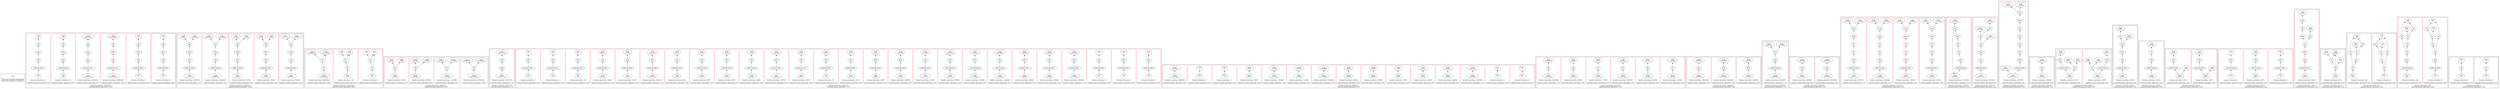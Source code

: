 strict digraph {
rankdir=BT
subgraph {
Stats [shape=plaintext]
cluster=true
label="Total loads executed: 4386562829\nTotal stores executed: 1644358279"
}
subgraph {
subgraph {
"0_0_87" [label="SExt"]
"0_0_86" [label="SRem"]
"0_0_87" -> "0_0_86"
"0_0_88" [label="GetElementPtr"]
"0_0_88" -> "0_0_87"
{
rank=min
"0_0_89" [label="Load\n0"]
}
"0_0_89" -> "0_0_88"
"0_0_85" [label="Add"]
"0_0_86" -> "0_0_85"
"0_0_84" [label="Load\n0"]
"0_0_85" -> "0_0_84"
cluster=true
label="Dynamic executions: 0\n\nCaptured memory operations: 0.0%"
}
subgraph {
"0_1_104" [label="GetElementPtr"]
"0_1_103" [label="SExt"]
"0_1_104" -> "0_1_103"
"0_1_101" [label="Add"]
"0_1_99" [label="Load\n0"]
"0_1_101" -> "0_1_99"
{
rank=min
"0_1_105" [label="Load\n0"]
}
"0_1_105" -> "0_1_104"
"0_1_102" [label="SRem"]
"0_1_102" -> "0_1_101"
"0_1_103" -> "0_1_102"
cluster=true
label="Dynamic executions: 0\n\nCaptured memory operations: 0.0%"
color=red
}
subgraph {
"0_2_180" [label="SExt"]
"0_2_179" [label="SRem"]
"0_2_180" -> "0_2_179"
"0_2_181" [label="GetElementPtr"]
"0_2_181" -> "0_2_180"
"0_2_178" [label="Add"]
"0_2_179" -> "0_2_178"
{
rank=min
"0_2_182" [label="Load\n487681600"]
}
"0_2_182" -> "0_2_181"
"0_2_173" [label="Load\n612000000"]
"0_2_178" -> "0_2_173"
cluster=true
label="Dynamic executions: 487681600\n\nCaptured memory operations: 18.2%"
color=red
}
subgraph {
"0_3_447" [label="Add"]
"0_3_443" [label="Load\n294035145"]
"0_3_447" -> "0_3_443"
"0_3_448" [label="SRem"]
"0_3_448" -> "0_3_447"
"0_3_450" [label="SExt"]
"0_3_450" -> "0_3_448"
"0_3_451" [label="GetElementPtr"]
"0_3_451" -> "0_3_450"
{
rank=min
"0_3_452" [label="Load\n292878720"]
}
"0_3_452" -> "0_3_451"
cluster=true
label="Dynamic executions: 292878720\n\nCaptured memory operations: 9.7%"
color=red
}
subgraph {
"0_4_773" [label="Add"]
"0_4_772" [label="Load\n120"]
"0_4_773" -> "0_4_772"
"0_4_775" [label="SExt"]
"0_4_774" [label="SRem"]
"0_4_775" -> "0_4_774"
"0_4_774" -> "0_4_773"
{
rank=min
"0_4_777" [label="Load\n120"]
}
"0_4_776" [label="GetElementPtr"]
"0_4_777" -> "0_4_776"
"0_4_776" -> "0_4_775"
cluster=true
label="Dynamic executions: 120\n\nCaptured memory operations: 0.0%"
color=red
}
subgraph {
"0_5_792" [label="GetElementPtr"]
"0_5_791" [label="SExt"]
"0_5_792" -> "0_5_791"
{
rank=min
"0_5_793" [label="Load\n15"]
}
"0_5_793" -> "0_5_792"
"0_5_790" [label="SRem"]
"0_5_791" -> "0_5_790"
"0_5_789" [label="Add"]
"0_5_787" [label="Load\n15"]
"0_5_789" -> "0_5_787"
"0_5_790" -> "0_5_789"
cluster=true
label="Dynamic executions: 15\n\nCaptured memory operations: 0.0%"
color=red
}
cluster=true
label="Dynamic executions: 780560455\nCaptured memory operations: 27.9%"
}
subgraph {
subgraph {
"1_0_387" [label="SRem"]
"1_0_386" [label="Add"]
"1_0_387" -> "1_0_386"
"1_0_388" [label="SExt"]
"1_0_388" -> "1_0_387"
{
rank=min
"1_0_390" [label="Load\n9287687"]
}
"1_0_389" [label="GetElementPtr"]
"1_0_390" -> "1_0_389"
"1_0_376" [label="Load\n9355727"]
"1_0_386" -> "1_0_376"
"1_0_385" [label="Load\n9287687"]
"1_0_386" -> "1_0_385"
"1_0_389" -> "1_0_388"
cluster=true
label="Dynamic executions: 9287687\n\nCaptured memory operations: 0.4%"
}
subgraph {
"1_1_521" [label="SRem"]
"1_1_520" [label="Add"]
"1_1_521" -> "1_1_520"
"1_1_517" [label="Load\n100566"]
"1_1_520" -> "1_1_517"
"1_1_523" [label="GetElementPtr"]
"1_1_522" [label="SExt"]
"1_1_523" -> "1_1_522"
"1_1_522" -> "1_1_521"
{
rank=min
"1_1_524" [label="Load\n100185"]
}
"1_1_524" -> "1_1_523"
"1_1_512" [label="Load\n100972"]
"1_1_520" -> "1_1_512"
cluster=true
label="Dynamic executions: 100185\n\nCaptured memory operations: 0.0%"
color=red
}
subgraph {
"1_2_604" [label="SRem"]
"1_2_603" [label="Add"]
"1_2_604" -> "1_2_603"
"1_2_601" [label="Load\n201944"]
"1_2_603" -> "1_2_601"
"1_2_605" [label="SExt"]
"1_2_605" -> "1_2_604"
{
rank=min
"1_2_607" [label="Load\n201944"]
}
"1_2_606" [label="GetElementPtr"]
"1_2_607" -> "1_2_606"
"1_2_606" -> "1_2_605"
"1_2_602" [label="Load\n201944"]
"1_2_603" -> "1_2_602"
cluster=true
label="Dynamic executions: 201944\n\nCaptured memory operations: 0.0%"
color=red
}
subgraph {
"1_3_847" [label="SExt"]
"1_3_846" [label="SRem"]
"1_3_847" -> "1_3_846"
"1_3_848" [label="GetElementPtr"]
"1_3_848" -> "1_3_847"
"1_3_845" [label="Add"]
"1_3_832" [label="Load\n35850000"]
"1_3_845" -> "1_3_832"
"1_3_839" [label="Load\n535646340"]
"1_3_845" -> "1_3_839"
"1_3_846" -> "1_3_845"
{
rank=min
"1_3_849" [label="Load\n535646340"]
}
"1_3_849" -> "1_3_848"
cluster=true
label="Dynamic executions: 535646340\n\nCaptured memory operations: 18.3%"
color=red
}
subgraph {
"1_4_858" [label="Add"]
"1_4_823" [label="Load\n150000"]
"1_4_858" -> "1_4_823"
{
rank=min
"1_4_862" [label="Load\n35709756"]
}
"1_4_861" [label="GetElementPtr"]
"1_4_862" -> "1_4_861"
"1_4_859" [label="SRem"]
"1_4_859" -> "1_4_858"
"1_4_860" [label="SExt"]
"1_4_861" -> "1_4_860"
"1_4_832" [label="Load\n35850000"]
"1_4_858" -> "1_4_832"
"1_4_860" -> "1_4_859"
cluster=true
label="Dynamic executions: 35709756\n\nCaptured memory operations: 1.1%"
color=red
}
cluster=true
label="Dynamic executions: 580945912\nCaptured memory operations: 20.0%"
}
subgraph {
subgraph {
{
rank=min
"2_0_93" [label="Store\n0"]
}
"2_0_92" [label="Phi"]
"2_0_93" -> "2_0_92"
"2_0_90" [label="Xor"]
"2_0_80" [label="Load\n0"]
"2_0_90" -> "2_0_80"
"2_0_89" [label="Load\n0"]
"2_0_90" -> "2_0_89"
"2_0_92" -> "2_0_90"
"2_0_92" -> "2_0_80"
cluster=true
label="Dynamic executions: 0\n\nCaptured memory operations: 0.0%"
color=red
}
subgraph {
"2_1_780" [label="Phi"]
"2_1_778" [label="Xor"]
"2_1_780" -> "2_1_778"
{
rank=min
"2_1_781" [label="Store\n120"]
}
"2_1_781" -> "2_1_780"
"2_1_768" [label="Load\n120"]
"2_1_778" -> "2_1_768"
"2_1_780" -> "2_1_768"
"2_1_777" [label="Load\n120"]
"2_1_778" -> "2_1_777"
cluster=true
label="Dynamic executions: 120\n\nCaptured memory operations: 0.0%"
color=red
}
subgraph {
"2_2_850" [label="Xor"]
"2_2_849" [label="Load\n535646340"]
"2_2_850" -> "2_2_849"
{
rank=min
"2_2_854" [label="Store\n535646340"]
}
"2_2_852" [label="Phi"]
"2_2_854" -> "2_2_852"
"2_2_852" -> "2_2_850"
"2_2_843" [label="Load\n535646340"]
"2_2_852" -> "2_2_843"
"2_2_850" -> "2_2_843"
cluster=true
label="Dynamic executions: 535646340\n\nCaptured memory operations: 26.6%"
color=red
}
cluster=true
label="Dynamic executions: 535646460\nCaptured memory operations: 26.6%"
}
subgraph {
subgraph {
{
rank=min
"3_0_185" [label="Store\n487681600"]
}
"3_0_184" [label="Xor"]
"3_0_185" -> "3_0_184"
"3_0_183" [label="Load\n487681600"]
"3_0_184" -> "3_0_183"
"3_0_182" [label="Load\n487681600"]
"3_0_184" -> "3_0_182"
cluster=true
label="Dynamic executions: 487681600\n\nCaptured memory operations: 24.2%"
color=red
}
subgraph {
{
rank=min
"3_1_339" [label="Store\n11426899"]
}
"3_1_338" [label="Xor"]
"3_1_339" -> "3_1_338"
"3_1_335" [label="Load\n11426899"]
"3_1_338" -> "3_1_335"
"3_1_337" [label="Load\n11426899"]
"3_1_338" -> "3_1_337"
cluster=true
label="Dynamic executions: 11426899\n\nCaptured memory operations: 0.5%"
color=red
}
subgraph {
"3_2_392" [label="Xor"]
"3_2_391" [label="Load\n9287687"]
"3_2_392" -> "3_2_391"
"3_2_390" [label="Load\n9287687"]
"3_2_392" -> "3_2_390"
{
rank=min
"3_2_393" [label="Store\n9287687"]
}
"3_2_393" -> "3_2_392"
cluster=true
label="Dynamic executions: 9287687\n\nCaptured memory operations: 0.4%"
color=red
}
subgraph {
{
rank=min
"3_3_527" [label="Store\n100185"]
}
"3_3_526" [label="Xor"]
"3_3_527" -> "3_3_526"
"3_3_524" [label="Load\n100185"]
"3_3_526" -> "3_3_524"
"3_3_525" [label="Load\n100185"]
"3_3_526" -> "3_3_525"
cluster=true
label="Dynamic executions: 100185\n\nCaptured memory operations: 0.0%"
color=red
}
cluster=true
label="Dynamic executions: 508496371\nCaptured memory operations: 25.2%"
}
subgraph {
subgraph {
"4_0_447" [label="Add"]
"4_0_443" [label="Load\n294035145"]
"4_0_447" -> "4_0_443"
"4_0_448" [label="SRem"]
"4_0_448" -> "4_0_447"
{
rank=min
"4_0_449" [label="Store\n292878720"]
}
"4_0_449" -> "4_0_448"
cluster=true
label="Dynamic executions: 292878720\n\nCaptured memory operations: 9.7%"
color=red
}
cluster=true
label="Dynamic executions: 292878720\nCaptured memory operations: 9.7%"
}
subgraph {
subgraph {
{
rank=min
"5_0_84" [label="Load\n0"]
}
"5_0_83" [label="GetElementPtr"]
"5_0_84" -> "5_0_83"
"5_0_82" [label="SExt"]
"5_0_75" [label="Load\n0"]
"5_0_82" -> "5_0_75"
"5_0_83" -> "5_0_82"
cluster=true
label="Dynamic executions: 0\n\nCaptured memory operations: 0.0%"
color=red
}
subgraph {
{
rank=min
"5_1_99" [label="Load\n0"]
}
"5_1_98" [label="GetElementPtr"]
"5_1_99" -> "5_1_98"
"5_1_97" [label="SExt"]
"5_1_98" -> "5_1_97"
"5_1_96" [label="Load\n0"]
"5_1_97" -> "5_1_96"
cluster=true
label="Dynamic executions: 0\n\nCaptured memory operations: 0.0%"
color=red
}
subgraph {
"5_2_113" [label="SExt"]
"5_2_112" [label="Load\n0"]
"5_2_113" -> "5_2_112"
"5_2_114" [label="GetElementPtr"]
"5_2_114" -> "5_2_113"
{
rank=min
"5_2_115" [label="Load\n0"]
}
"5_2_115" -> "5_2_114"
cluster=true
label="Dynamic executions: 0\n\nCaptured memory operations: 0.0%"
color=red
}
subgraph {
"5_3_148" [label="SExt"]
"5_3_147" [label="Load\n38250000"]
"5_3_148" -> "5_3_147"
{
rank=min
"5_3_150" [label="Load\n38250000"]
}
"5_3_149" [label="GetElementPtr"]
"5_3_150" -> "5_3_149"
"5_3_149" -> "5_3_148"
cluster=true
label="Dynamic executions: 38250000\n\nCaptured memory operations: 1.2%"
color=red
}
subgraph {
"5_4_193" [label="SExt"]
"5_4_190" [label="Load\n2400000"]
"5_4_193" -> "5_4_190"
"5_4_194" [label="GetElementPtr"]
"5_4_194" -> "5_4_193"
{
rank=min
"5_4_195" [label="Load\n2400000"]
}
"5_4_195" -> "5_4_194"
cluster=true
label="Dynamic executions: 2400000\n\nCaptured memory operations: 0.0%"
color=red
}
subgraph {
{
rank=min
"5_5_247" [label="Load\n309400"]
}
"5_5_246" [label="GetElementPtr"]
"5_5_247" -> "5_5_246"
"5_5_245" [label="SExt"]
"5_5_246" -> "5_5_245"
"5_5_242" [label="Load\n309400"]
"5_5_245" -> "5_5_242"
cluster=true
label="Dynamic executions: 309400\n\nCaptured memory operations: 0.0%"
color=red
}
subgraph {
{
rank=min
"5_6_342" [label="Load\n11426899"]
}
"5_6_341" [label="GetElementPtr"]
"5_6_342" -> "5_6_341"
"5_6_340" [label="SExt"]
"5_6_341" -> "5_6_340"
"5_6_335" [label="Load\n11426899"]
"5_6_340" -> "5_6_335"
cluster=true
label="Dynamic executions: 11426899\n\nCaptured memory operations: 0.3%"
color=red
}
subgraph {
"5_7_360" [label="SExt"]
"5_7_357" [label="Load\n2231805"]
"5_7_360" -> "5_7_357"
"5_7_361" [label="GetElementPtr"]
"5_7_361" -> "5_7_360"
{
rank=min
"5_7_362" [label="Load\n2223064"]
}
"5_7_362" -> "5_7_361"
cluster=true
label="Dynamic executions: 2223064\n\nCaptured memory operations: 0.0%"
color=red
}
subgraph {
{
rank=min
"5_8_385" [label="Load\n9287687"]
}
"5_8_384" [label="GetElementPtr"]
"5_8_385" -> "5_8_384"
"5_8_383" [label="SExt"]
"5_8_384" -> "5_8_383"
"5_8_380" [label="Load\n9319129"]
"5_8_383" -> "5_8_380"
cluster=true
label="Dynamic executions: 9287687\n\nCaptured memory operations: 0.3%"
color=red
}
subgraph {
"5_9_400" [label="SExt"]
"5_9_399" [label="Load\n2231805"]
"5_9_400" -> "5_9_399"
"5_9_401" [label="GetElementPtr"]
"5_9_401" -> "5_9_400"
{
rank=min
"5_9_402" [label="Load\n2231805"]
}
"5_9_402" -> "5_9_401"
cluster=true
label="Dynamic executions: 2231805\n\nCaptured memory operations: 0.0%"
color=red
}
subgraph {
"5_10_427" [label="SExt"]
"5_10_426" [label="Load\n1301366"]
"5_10_427" -> "5_10_426"
{
rank=min
"5_10_429" [label="Load\n1301366"]
}
"5_10_428" [label="GetElementPtr"]
"5_10_429" -> "5_10_428"
"5_10_428" -> "5_10_427"
cluster=true
label="Dynamic executions: 1301366\n\nCaptured memory operations: 0.0%"
color=red
}
subgraph {
"5_11_489" [label="SExt"]
"5_11_483" [label="Load\n43074"]
"5_11_489" -> "5_11_483"
{
rank=min
"5_11_491" [label="Load\n42899"]
}
"5_11_490" [label="GetElementPtr"]
"5_11_491" -> "5_11_490"
"5_11_490" -> "5_11_489"
cluster=true
label="Dynamic executions: 42899\n\nCaptured memory operations: 0.0%"
color=red
}
subgraph {
"5_12_493" [label="SExt"]
"5_12_486" [label="Load\n43074"]
"5_12_493" -> "5_12_486"
"5_12_494" [label="GetElementPtr"]
"5_12_494" -> "5_12_493"
{
rank=min
"5_12_495" [label="Load\n42779"]
}
"5_12_495" -> "5_12_494"
cluster=true
label="Dynamic executions: 42779\n\nCaptured memory operations: 0.0%"
color=red
}
subgraph {
"5_13_500" [label="GetElementPtr"]
"5_13_499" [label="SExt"]
"5_13_500" -> "5_13_499"
"5_13_486" [label="Load\n43074"]
"5_13_499" -> "5_13_486"
{
rank=min
"5_13_501" [label="Load\n175"]
}
"5_13_501" -> "5_13_500"
cluster=true
label="Dynamic executions: 175\n\nCaptured memory operations: 0.0%"
color=red
}
subgraph {
"5_14_534" [label="SExt"]
"5_14_533" [label="Load\n43074"]
"5_14_534" -> "5_14_533"
{
rank=min
"5_14_536" [label="Load\n43074"]
}
"5_14_535" [label="GetElementPtr"]
"5_14_536" -> "5_14_535"
"5_14_535" -> "5_14_534"
cluster=true
label="Dynamic executions: 43074\n\nCaptured memory operations: 0.0%"
color=red
}
subgraph {
"5_15_552" [label="GetElementPtr"]
"5_15_551" [label="SExt"]
"5_15_552" -> "5_15_551"
{
rank=min
"5_15_553" [label="Load\n1937815"]
}
"5_15_553" -> "5_15_552"
"5_15_548" [label="Load\n2431680"]
"5_15_551" -> "5_15_548"
cluster=true
label="Dynamic executions: 1937815\n\nCaptured memory operations: 0.0%"
color=red
}
subgraph {
"5_16_564" [label="GetElementPtr"]
"5_16_563" [label="SExt"]
"5_16_564" -> "5_16_563"
"5_16_562" [label="Load\n43074"]
"5_16_563" -> "5_16_562"
{
rank=min
"5_16_581" [label="Load\n243901"]
}
"5_16_581" -> "5_16_564"
cluster=true
label="Dynamic executions: 243901\n\nCaptured memory operations: 0.0%"
color=red
}
subgraph {
"5_17_564" [label="GetElementPtr"]
"5_17_563" [label="SExt"]
"5_17_564" -> "5_17_563"
"5_17_562" [label="Load\n43074"]
"5_17_563" -> "5_17_562"
{
rank=min
"5_17_588" [label="Load\n43074"]
}
"5_17_588" -> "5_17_564"
cluster=true
label="Dynamic executions: 43074\n\nCaptured memory operations: 0.0%"
color=red
}
subgraph {
"5_18_591" [label="SExt"]
"5_18_588" [label="Load\n43074"]
"5_18_591" -> "5_18_588"
{
rank=min
"5_18_593" [label="Load\n43074"]
}
"5_18_592" [label="GetElementPtr"]
"5_18_593" -> "5_18_592"
"5_18_592" -> "5_18_591"
cluster=true
label="Dynamic executions: 43074\n\nCaptured memory operations: 0.0%"
color=red
}
subgraph {
{
rank=min
"5_19_627" [label="Load\n43074"]
}
"5_19_626" [label="GetElementPtr"]
"5_19_627" -> "5_19_626"
"5_19_563" [label="SExt"]
"5_19_562" [label="Load\n43074"]
"5_19_563" -> "5_19_562"
"5_19_626" -> "5_19_563"
cluster=true
label="Dynamic executions: 43074\n\nCaptured memory operations: 0.0%"
color=red
}
subgraph {
"5_20_639" [label="SExt"]
"5_20_636" [label="Load\n35381505"]
"5_20_639" -> "5_20_636"
{
rank=min
"5_20_641" [label="Load\n28194213"]
}
"5_20_640" [label="GetElementPtr"]
"5_20_641" -> "5_20_640"
"5_20_640" -> "5_20_639"
cluster=true
label="Dynamic executions: 28194213\n\nCaptured memory operations: 1.0%"
color=red
}
subgraph {
"5_21_654" [label="GetElementPtr"]
"5_21_653" [label="SExt"]
"5_21_654" -> "5_21_653"
"5_21_650" [label="Load\n127500"]
"5_21_653" -> "5_21_650"
{
rank=min
"5_21_655" [label="Load\n101610"]
}
"5_21_655" -> "5_21_654"
cluster=true
label="Dynamic executions: 101610\n\nCaptured memory operations: 0.0%"
color=red
}
subgraph {
"5_22_667" [label="SExt"]
"5_22_664" [label="Load\n309315"]
"5_22_667" -> "5_22_664"
{
rank=min
"5_22_669" [label="Load\n246462"]
}
"5_22_668" [label="GetElementPtr"]
"5_22_669" -> "5_22_668"
"5_22_668" -> "5_22_667"
cluster=true
label="Dynamic executions: 246462\n\nCaptured memory operations: 0.0%"
color=red
}
subgraph {
{
rank=min
"5_23_772" [label="Load\n120"]
}
"5_23_771" [label="GetElementPtr"]
"5_23_772" -> "5_23_771"
"5_23_770" [label="SExt"]
"5_23_771" -> "5_23_770"
"5_23_763" [label="Load\n120"]
"5_23_770" -> "5_23_763"
cluster=true
label="Dynamic executions: 120\n\nCaptured memory operations: 0.0%"
color=red
}
subgraph {
"5_24_786" [label="GetElementPtr"]
"5_24_785" [label="SExt"]
"5_24_786" -> "5_24_785"
"5_24_784" [label="Load\n15"]
"5_24_785" -> "5_24_784"
{
rank=min
"5_24_787" [label="Load\n15"]
}
"5_24_787" -> "5_24_786"
cluster=true
label="Dynamic executions: 15\n\nCaptured memory operations: 0.0%"
color=red
}
subgraph {
"5_25_801" [label="SExt"]
"5_25_800" [label="Load\n17"]
"5_25_801" -> "5_25_800"
{
rank=min
"5_25_803" [label="Load\n17"]
}
"5_25_802" [label="GetElementPtr"]
"5_25_803" -> "5_25_802"
"5_25_802" -> "5_25_801"
cluster=true
label="Dynamic executions: 17\n\nCaptured memory operations: 0.0%"
color=red
}
cluster=true
label="Dynamic executions: 98412523\nCaptured memory operations: 3.3%"
}
subgraph {
subgraph {
{
rank=min
"6_0_106" [label="Store\n0"]
}
"6_0_105" [label="Load\n0"]
"6_0_106" -> "6_0_105"
cluster=true
label="Dynamic executions: 0\n\nCaptured memory operations: 0.0%"
color=red
}
subgraph {
{
rank=min
"6_1_116" [label="Store\n0"]
}
"6_1_115" [label="Load\n0"]
"6_1_116" -> "6_1_115"
cluster=true
label="Dynamic executions: 0\n\nCaptured memory operations: 0.0%"
color=red
}
subgraph {
{
rank=min
"6_2_151" [label="Store\n38250000"]
}
"6_2_150" [label="Load\n38250000"]
"6_2_151" -> "6_2_150"
cluster=true
label="Dynamic executions: 38250000\n\nCaptured memory operations: 1.2%"
color=red
}
subgraph {
{
rank=min
"6_3_196" [label="Store\n2400000"]
}
"6_3_195" [label="Load\n2400000"]
"6_3_196" -> "6_3_195"
cluster=true
label="Dynamic executions: 2400000\n\nCaptured memory operations: 0.0%"
color=red
}
subgraph {
{
rank=min
"6_4_206" [label="Store\n148787"]
}
"6_4_204" [label="Load\n148787"]
"6_4_206" -> "6_4_204"
cluster=true
label="Dynamic executions: 148787\n\nCaptured memory operations: 0.0%"
color=red
}
subgraph {
{
rank=min
"6_5_234" [label="Store\n75338"]
}
"6_5_231" [label="Load\n75338"]
"6_5_234" -> "6_5_231"
cluster=true
label="Dynamic executions: 75338\n\nCaptured memory operations: 0.0%"
color=red
}
subgraph {
{
rank=min
"6_6_244" [label="Store\n309400"]
}
"6_6_242" [label="Load\n309400"]
"6_6_244" -> "6_6_242"
cluster=true
label="Dynamic executions: 309400\n\nCaptured memory operations: 0.0%"
color=red
}
subgraph {
{
rank=min
"6_7_248" [label="Store\n309400"]
}
"6_7_247" [label="Load\n309400"]
"6_7_248" -> "6_7_247"
cluster=true
label="Dynamic executions: 309400\n\nCaptured memory operations: 0.0%"
color=red
}
subgraph {
{
rank=min
"6_8_343" [label="Store\n11426899"]
}
"6_8_342" [label="Load\n11426899"]
"6_8_343" -> "6_8_342"
cluster=true
label="Dynamic executions: 11426899\n\nCaptured memory operations: 0.3%"
color=red
}
subgraph {
{
rank=min
"6_9_403" [label="Store\n2231805"]
}
"6_9_402" [label="Load\n2231805"]
"6_9_403" -> "6_9_402"
cluster=true
label="Dynamic executions: 2231805\n\nCaptured memory operations: 0.0%"
color=red
}
subgraph {
{
rank=min
"6_10_430" [label="Store\n1301366"]
}
"6_10_429" [label="Load\n1301366"]
"6_10_430" -> "6_10_429"
cluster=true
label="Dynamic executions: 1301366\n\nCaptured memory operations: 0.0%"
color=red
}
subgraph {
{
rank=min
"6_11_537" [label="Store\n43074"]
}
"6_11_536" [label="Load\n43074"]
"6_11_537" -> "6_11_536"
cluster=true
label="Dynamic executions: 43074\n\nCaptured memory operations: 0.0%"
color=red
}
subgraph {
{
rank=min
"6_12_794" [label="Store\n15"]
}
"6_12_793" [label="Load\n15"]
"6_12_794" -> "6_12_793"
cluster=true
label="Dynamic executions: 15\n\nCaptured memory operations: 0.0%"
color=red
}
subgraph {
{
rank=min
"6_13_804" [label="Store\n17"]
}
"6_13_803" [label="Load\n17"]
"6_13_804" -> "6_13_803"
cluster=true
label="Dynamic executions: 17\n\nCaptured memory operations: 0.0%"
color=red
}
subgraph {
{
rank=min
"6_14_873" [label="Store\n28200000"]
}
"6_14_871" [label="Load\n28200000"]
"6_14_873" -> "6_14_871"
cluster=true
label="Dynamic executions: 28200000\n\nCaptured memory operations: 0.9%"
color=red
}
cluster=true
label="Dynamic executions: 84696101\nCaptured memory operations: 2.8%"
}
subgraph {
subgraph {
"7_0_364" [label="Phi"]
"7_0_362" [label="Load\n2223064"]
"7_0_364" -> "7_0_362"
{
rank=min
"7_0_366" [label="Store\n2231805"]
}
"7_0_366" -> "7_0_364"
cluster=true
label="Dynamic executions: 2231805\n\nCaptured memory operations: 0.0%"
color=red
}
subgraph {
{
rank=min
"7_1_556" [label="Store\n2431680"]
}
"7_1_555" [label="Phi"]
"7_1_556" -> "7_1_555"
"7_1_553" [label="Load\n1937815"]
"7_1_555" -> "7_1_553"
cluster=true
label="Dynamic executions: 2431680\n\nCaptured memory operations: 0.0%"
color=red
}
subgraph {
"7_2_643" [label="Phi"]
"7_2_641" [label="Load\n28194213"]
"7_2_643" -> "7_2_641"
{
rank=min
"7_2_644" [label="Store\n35381505"]
}
"7_2_644" -> "7_2_643"
cluster=true
label="Dynamic executions: 35381505\n\nCaptured memory operations: 1.0%"
color=red
}
subgraph {
{
rank=min
"7_3_658" [label="Store\n127500"]
}
"7_3_657" [label="Phi"]
"7_3_658" -> "7_3_657"
"7_3_655" [label="Load\n101610"]
"7_3_657" -> "7_3_655"
cluster=true
label="Dynamic executions: 127500\n\nCaptured memory operations: 0.0%"
color=red
}
subgraph {
{
rank=min
"7_4_672" [label="Store\n309315"]
}
"7_4_671" [label="Phi"]
"7_4_672" -> "7_4_671"
"7_4_669" [label="Load\n246462"]
"7_4_671" -> "7_4_669"
cluster=true
label="Dynamic executions: 309315\n\nCaptured memory operations: 0.0%"
color=red
}
subgraph {
{
rank=min
"7_5_865" [label="Store\n35850000"]
}
"7_5_864" [label="Phi"]
"7_5_865" -> "7_5_864"
"7_5_862" [label="Load\n35709756"]
"7_5_864" -> "7_5_862"
cluster=true
label="Dynamic executions: 35850000\n\nCaptured memory operations: 1.1%"
color=red
}
cluster=true
label="Dynamic executions: 76331805\nCaptured memory operations: 2.4%"
}
subgraph {
subgraph {
"8_0_127" [label="ZExt"]
"8_0_126" [label="Load\n2400000"]
"8_0_127" -> "8_0_126"
{
rank=min
"8_0_129" [label="Store\n2400000"]
}
"8_0_129" -> "8_0_127"
cluster=true
label="Dynamic executions: 2400000\n\nCaptured memory operations: 0.0%"
}
subgraph {
"8_1_138" [label="ZExt"]
"8_1_137" [label="Load\n28200000"]
"8_1_138" -> "8_1_137"
{
rank=min
"8_1_141" [label="Store\n28200000"]
}
"8_1_141" -> "8_1_138"
cluster=true
label="Dynamic executions: 28200000\n\nCaptured memory operations: 0.9%"
color=red
}
subgraph {
{
rank=min
"8_2_818" [label="Store\n28200000"]
}
"8_2_815" [label="ZExt"]
"8_2_818" -> "8_2_815"
"8_2_814" [label="Load\n28200000"]
"8_2_815" -> "8_2_814"
cluster=true
label="Dynamic executions: 28200000\n\nCaptured memory operations: 0.9%"
color=red
}
cluster=true
label="Dynamic executions: 58800000\nCaptured memory operations: 1.9%"
}
subgraph {
subgraph {
{
rank=min
"9_0_832" [label="Load\n35850000"]
}
"9_0_831" [label="GetElementPtr"]
"9_0_832" -> "9_0_831"
"9_0_829" [label="Xor"]
"9_0_828" [label="Load\n35850000"]
"9_0_829" -> "9_0_828"
"9_0_830" [label="SExt"]
"9_0_831" -> "9_0_830"
"9_0_830" -> "9_0_829"
"9_0_827" [label="Load\n35850000"]
"9_0_829" -> "9_0_827"
cluster=true
label="Dynamic executions: 35850000\n\nCaptured memory operations: 1.7%"
color=red
}
cluster=true
label="Dynamic executions: 35850000\nCaptured memory operations: 1.7%"
}
subgraph {
subgraph {
"10_0_691" [label="Trunc"]
"10_0_690" [label="Load\n28200000"]
"10_0_691" -> "10_0_690"
{
rank=min
"10_0_693" [label="Store\n28200000"]
}
"10_0_693" -> "10_0_691"
cluster=true
label="Dynamic executions: 28200000\n\nCaptured memory operations: 0.9%"
}
subgraph {
{
rank=min
"10_1_883" [label="Store\n2400000"]
}
"10_1_880" [label="Trunc"]
"10_1_883" -> "10_1_880"
"10_1_879" [label="Load\n2400000"]
"10_1_880" -> "10_1_879"
cluster=true
label="Dynamic executions: 2400000\n\nCaptured memory operations: 0.0%"
color=red
}
cluster=true
label="Dynamic executions: 30600000\nCaptured memory operations: 1.0%"
}
subgraph {
subgraph {
"11_0_285" [label="SExt"]
"11_0_282" [label="Phi"]
"11_0_285" -> "11_0_282"
"11_0_279" [label="Phi"]
"11_0_277" [label="Select"]
"11_0_279" -> "11_0_277"
{
rank=min
"11_0_287" [label="Load\n2305252"]
}
"11_0_286" [label="GetElementPtr"]
"11_0_287" -> "11_0_286"
"11_0_282" -> "11_0_279"
"11_0_286" -> "11_0_285"
"11_0_276" [label="ICmp"]
"11_0_275" [label="Load\n17024934"]
"11_0_276" -> "11_0_275"
"11_0_273" [label="Load\n17024934"]
"11_0_276" -> "11_0_273"
"11_0_277" -> "11_0_276"
cluster=true
label="Dynamic executions: 2305252\n\nCaptured memory operations: 0.6%"
}
subgraph {
"11_1_285" [label="SExt"]
"11_1_282" [label="Phi"]
"11_1_285" -> "11_1_282"
"11_1_279" [label="Phi"]
"11_1_277" [label="Select"]
"11_1_279" -> "11_1_277"
{
rank=min
"11_1_296" [label="Load\n2305252"]
}
"11_1_286" [label="GetElementPtr"]
"11_1_296" -> "11_1_286"
"11_1_282" -> "11_1_279"
"11_1_286" -> "11_1_285"
"11_1_276" [label="ICmp"]
"11_1_275" [label="Load\n17024934"]
"11_1_276" -> "11_1_275"
"11_1_273" [label="Load\n17024934"]
"11_1_276" -> "11_1_273"
"11_1_277" -> "11_1_276"
cluster=true
label="Dynamic executions: 2305252\n\nCaptured memory operations: 0.6%"
color=red
}
subgraph {
"11_2_285" [label="SExt"]
"11_2_282" [label="Phi"]
"11_2_285" -> "11_2_282"
"11_2_279" [label="Phi"]
"11_2_277" [label="Select"]
"11_2_279" -> "11_2_277"
{
rank=min
"11_2_314" [label="Load\n10262864"]
}
"11_2_313" [label="GetElementPtr"]
"11_2_314" -> "11_2_313"
"11_2_282" -> "11_2_279"
"11_2_276" [label="ICmp"]
"11_2_275" [label="Load\n17024934"]
"11_2_276" -> "11_2_275"
"11_2_273" [label="Load\n17024934"]
"11_2_276" -> "11_2_273"
"11_2_277" -> "11_2_276"
"11_2_313" -> "11_2_285"
cluster=true
label="Dynamic executions: 10262864\n\nCaptured memory operations: 0.7%"
color=red
}
subgraph {
"11_3_300" [label="GetElementPtr"]
"11_3_285" [label="SExt"]
"11_3_300" -> "11_3_285"
"11_3_282" [label="Phi"]
"11_3_285" -> "11_3_282"
"11_3_279" [label="Phi"]
"11_3_277" [label="Select"]
"11_3_279" -> "11_3_277"
"11_3_282" -> "11_3_279"
{
rank=min
"11_3_317" [label="Load\n10235747"]
}
"11_3_317" -> "11_3_300"
"11_3_276" [label="ICmp"]
"11_3_275" [label="Load\n17024934"]
"11_3_276" -> "11_3_275"
"11_3_273" [label="Load\n17024934"]
"11_3_276" -> "11_3_273"
"11_3_277" -> "11_3_276"
cluster=true
label="Dynamic executions: 10235747\n\nCaptured memory operations: 0.7%"
color=red
}
cluster=true
label="Dynamic executions: 25109115\nCaptured memory operations: 2.6%"
}
subgraph {
subgraph {
"12_0_276" [label="ICmp"]
"12_0_275" [label="Load\n17024934"]
"12_0_276" -> "12_0_275"
"12_0_279" [label="Phi"]
"12_0_277" [label="Select"]
"12_0_279" -> "12_0_277"
"12_0_271" [label="ZExt"]
"12_0_263" [label="Phi"]
"12_0_271" -> "12_0_263"
"12_0_263" -> "12_0_279"
"12_0_272" [label="GetElementPtr"]
"12_0_272" -> "12_0_271"
{
rank=min
"12_0_273" [label="Load\n17024934"]
}
"12_0_276" -> "12_0_273"
"12_0_277" -> "12_0_276"
"12_0_273" -> "12_0_272"
cluster=true
label="Dynamic executions: 17024934\n\nCaptured memory operations: 0.5%"
color=red
}
cluster=true
label="Dynamic executions: 17024934\nCaptured memory operations: 0.5%"
}
subgraph {
subgraph {
"13_0_321" [label="SExt"]
"13_0_320" [label="SRem"]
"13_0_321" -> "13_0_320"
"13_0_318" [label="Add"]
"13_0_314" [label="Load\n10262864"]
"13_0_318" -> "13_0_314"
{
rank=min
"13_0_323" [label="Load\n10235747"]
}
"13_0_322" [label="GetElementPtr"]
"13_0_323" -> "13_0_322"
"13_0_299" [label="Add"]
"13_0_227" [label="Load\n2380590"]
"13_0_299" -> "13_0_227"
"13_0_318" -> "13_0_299"
"13_0_319" [label="Sub"]
"13_0_320" -> "13_0_319"
"13_0_319" -> "13_0_318"
"13_0_317" [label="Load\n10235747"]
"13_0_319" -> "13_0_317"
"13_0_322" -> "13_0_321"
cluster=true
label="Dynamic executions: 10235747\n\nCaptured memory operations: 0.5%"
color=red
}
cluster=true
label="Dynamic executions: 10235747\nCaptured memory operations: 0.5%"
}
subgraph {
subgraph {
"14_0_279" [label="Phi"]
"14_0_277" [label="Select"]
"14_0_279" -> "14_0_277"
{
rank=min
"14_0_328" [label="Store\n10235747"]
}
"14_0_323" [label="Load\n10235747"]
"14_0_328" -> "14_0_323"
"14_0_289" [label="Sub"]
"14_0_282" [label="Phi"]
"14_0_289" -> "14_0_282"
"14_0_325" [label="Add"]
"14_0_325" -> "14_0_289"
"14_0_282" -> "14_0_279"
"14_0_327" [label="GetElementPtr"]
"14_0_326" [label="SExt"]
"14_0_327" -> "14_0_326"
"14_0_276" [label="ICmp"]
"14_0_275" [label="Load\n17024934"]
"14_0_276" -> "14_0_275"
"14_0_328" -> "14_0_327"
"14_0_273" [label="Load\n17024934"]
"14_0_276" -> "14_0_273"
"14_0_277" -> "14_0_276"
"14_0_326" -> "14_0_325"
cluster=true
label="Dynamic executions: 10235747\n\nCaptured memory operations: 0.9%"
color=red
}
cluster=true
label="Dynamic executions: 10235747\nCaptured memory operations: 0.9%"
}
subgraph {
subgraph {
{
rank=min
"15_0_353" [label="Store\n2380590"]
}
"15_0_351" [label="Sub"]
"15_0_353" -> "15_0_351"
"15_0_349" [label="Load\n2380590"]
"15_0_351" -> "15_0_349"
cluster=true
label="Dynamic executions: 2380590\n\nCaptured memory operations: 0.0%"
}
cluster=true
label="Dynamic executions: 2380590\nCaptured memory operations: 0.0%"
}
subgraph {
subgraph {
{
rank=min
"16_0_583" [label="Store\n243901"]
}
"16_0_582" [label="Xor"]
"16_0_583" -> "16_0_582"
"16_0_564" [label="GetElementPtr"]
"16_0_563" [label="SExt"]
"16_0_564" -> "16_0_563"
"16_0_583" -> "16_0_564"
"16_0_562" [label="Load\n43074"]
"16_0_563" -> "16_0_562"
"16_0_581" [label="Load\n243901"]
"16_0_582" -> "16_0_581"
"16_0_580" [label="Load\n243901"]
"16_0_582" -> "16_0_580"
cluster=true
label="Dynamic executions: 243901\n\nCaptured memory operations: 0.0%"
color=red
}
subgraph {
"16_1_563" [label="SExt"]
"16_1_562" [label="Load\n43074"]
"16_1_563" -> "16_1_562"
"16_1_626" [label="GetElementPtr"]
"16_1_626" -> "16_1_563"
{
rank=min
"16_1_629" [label="Store\n43074"]
}
"16_1_628" [label="Xor"]
"16_1_629" -> "16_1_628"
"16_1_624" [label="Load\n43074"]
"16_1_628" -> "16_1_624"
"16_1_627" [label="Load\n43074"]
"16_1_628" -> "16_1_627"
"16_1_629" -> "16_1_626"
cluster=true
label="Dynamic executions: 43074\n\nCaptured memory operations: 0.0%"
color=red
}
cluster=true
label="Dynamic executions: 286975\nCaptured memory operations: 0.0%"
}
subgraph {
subgraph {
"17_0_575" [label="Mul"]
"17_0_573" [label="Load\n243901"]
"17_0_575" -> "17_0_573"
"17_0_578" [label="SExt"]
"17_0_577" [label="SRem"]
"17_0_578" -> "17_0_577"
"17_0_576" [label="Add"]
"17_0_570" [label="Load\n245018"]
"17_0_576" -> "17_0_570"
"17_0_577" -> "17_0_576"
{
rank=min
"17_0_580" [label="Load\n243901"]
}
"17_0_579" [label="GetElementPtr"]
"17_0_580" -> "17_0_579"
"17_0_579" -> "17_0_578"
"17_0_576" -> "17_0_575"
cluster=true
label="Dynamic executions: 243901\n\nCaptured memory operations: 0.0%"
}
cluster=true
label="Dynamic executions: 243901\nCaptured memory operations: 0.0%"
}
subgraph {
subgraph {
"18_0_608" [label="Xor"]
"18_0_607" [label="Load\n201944"]
"18_0_608" -> "18_0_607"
{
rank=min
"18_0_611" [label="Load\n201944"]
}
"18_0_610" [label="GetElementPtr"]
"18_0_611" -> "18_0_610"
"18_0_609" [label="SExt"]
"18_0_610" -> "18_0_609"
"18_0_609" -> "18_0_608"
cluster=true
label="Dynamic executions: 201944\n\nCaptured memory operations: 0.0%"
color=red
}
cluster=true
label="Dynamic executions: 201944\nCaptured memory operations: 0.0%"
}
subgraph {
subgraph {
"19_0_564" [label="GetElementPtr"]
"19_0_563" [label="SExt"]
"19_0_564" -> "19_0_563"
{
rank=min
"19_0_594" [label="Store\n43074"]
}
"19_0_593" [label="Load\n43074"]
"19_0_594" -> "19_0_593"
"19_0_562" [label="Load\n43074"]
"19_0_563" -> "19_0_562"
"19_0_594" -> "19_0_564"
cluster=true
label="Dynamic executions: 43074\n\nCaptured memory operations: 0.0%"
}
subgraph {
"19_1_564" [label="GetElementPtr"]
"19_1_563" [label="SExt"]
"19_1_564" -> "19_1_563"
"19_1_562" [label="Load\n43074"]
"19_1_563" -> "19_1_562"
{
rank=min
"19_1_625" [label="Store\n43074"]
}
"19_1_624" [label="Load\n43074"]
"19_1_625" -> "19_1_624"
"19_1_625" -> "19_1_564"
cluster=true
label="Dynamic executions: 43074\n\nCaptured memory operations: 0.0%"
color=red
}
cluster=true
label="Dynamic executions: 86148\nCaptured memory operations: 0.0%"
}
subgraph {
subgraph {
"20_0_35" [label="SExt"]
"20_0_34" [label="Load\n0"]
"20_0_35" -> "20_0_34"
"20_0_36" [label="GetElementPtr"]
"20_0_36" -> "20_0_35"
{
rank=min
"20_0_37" [label="Store\n0"]
}
"20_0_37" -> "20_0_36"
cluster=true
label="Dynamic executions: 0\n\nCaptured memory operations: 0.0%"
color=red
}
subgraph {
"20_1_564" [label="GetElementPtr"]
"20_1_563" [label="SExt"]
"20_1_564" -> "20_1_563"
"20_1_562" [label="Load\n43074"]
"20_1_563" -> "20_1_562"
{
rank=min
"20_1_565" [label="Store\n43074"]
}
"20_1_565" -> "20_1_564"
cluster=true
label="Dynamic executions: 43074\n\nCaptured memory operations: 0.0%"
color=red
}
subgraph {
{
rank=min
"20_2_725" [label="Store\n1"]
}
"20_2_724" [label="GetElementPtr"]
"20_2_725" -> "20_2_724"
"20_2_723" [label="SExt"]
"20_2_724" -> "20_2_723"
"20_2_722" [label="Load\n1"]
"20_2_723" -> "20_2_722"
cluster=true
label="Dynamic executions: 1\n\nCaptured memory operations: 0.0%"
color=red
}
cluster=true
label="Dynamic executions: 43075\nCaptured memory operations: 0.0%"
}
subgraph {
subgraph {
"21_0_618" [label="SRem"]
"21_0_614" [label="Phi"]
"21_0_618" -> "21_0_614"
"21_0_621" [label="SRem"]
"21_0_620" [label="Sub"]
"21_0_621" -> "21_0_620"
"21_0_612" [label="Add"]
"21_0_614" -> "21_0_612"
"21_0_619" [label="Add"]
"21_0_620" -> "21_0_619"
"21_0_623" [label="GetElementPtr"]
"21_0_622" [label="SExt"]
"21_0_623" -> "21_0_622"
"21_0_622" -> "21_0_621"
"21_0_611" [label="Load\n201944"]
"21_0_612" -> "21_0_611"
{
rank=min
"21_0_624" [label="Load\n43074"]
}
"21_0_624" -> "21_0_623"
"21_0_593" [label="Load\n43074"]
"21_0_619" -> "21_0_593"
"21_0_620" -> "21_0_618"
cluster=true
label="Dynamic executions: 43074\n\nCaptured memory operations: 0.0%"
color=red
}
cluster=true
label="Dynamic executions: 43074\nCaptured memory operations: 0.0%"
}
subgraph {
subgraph {
{
rank=min
"22_0_505" [label="Store\n43074"]
}
"22_0_503" [label="Phi"]
"22_0_505" -> "22_0_503"
"22_0_496" [label="Xor"]
"22_0_491" [label="Load\n42899"]
"22_0_496" -> "22_0_491"
"22_0_501" [label="Load\n175"]
"22_0_503" -> "22_0_501"
"22_0_503" -> "22_0_496"
"22_0_503" -> "22_0_491"
"22_0_495" [label="Load\n42779"]
"22_0_496" -> "22_0_495"
cluster=true
label="Dynamic executions: 43074\n\nCaptured memory operations: 0.0%"
}
cluster=true
label="Dynamic executions: 43074\nCaptured memory operations: 0.0%"
}
subgraph {
subgraph {
"23_0_47" [label="Xor"]
"23_0_46" [label="Shl"]
"23_0_47" -> "23_0_46"
"23_0_48" [label="Xor"]
"23_0_48" -> "23_0_47"
"23_0_42" [label="Load\n0"]
"23_0_46" -> "23_0_42"
"23_0_50" [label="Shl"]
"23_0_50" -> "23_0_42"
{
rank=min
"23_0_54" [label="Store\n0"]
}
"23_0_52" [label="Phi"]
"23_0_54" -> "23_0_52"
"23_0_52" -> "23_0_50"
"23_0_45" [label="Load\n0"]
"23_0_47" -> "23_0_45"
"23_0_52" -> "23_0_48"
cluster=true
label="Dynamic executions: 0\n\nCaptured memory operations: 0.0%"
}
subgraph {
"23_1_738" [label="Shl"]
"23_1_730" [label="Load\n246"]
"23_1_738" -> "23_1_730"
"23_1_736" [label="Xor"]
"23_1_735" [label="Xor"]
"23_1_736" -> "23_1_735"
"23_1_740" [label="Phi"]
"23_1_740" -> "23_1_738"
"23_1_733" [label="Load\n126"]
"23_1_735" -> "23_1_733"
"23_1_734" [label="Shl"]
"23_1_734" -> "23_1_730"
"23_1_735" -> "23_1_734"
"23_1_740" -> "23_1_736"
{
rank=min
"23_1_742" [label="Store\n246"]
}
"23_1_742" -> "23_1_740"
cluster=true
label="Dynamic executions: 246\n\nCaptured memory operations: 0.0%"
color=red
}
cluster=true
label="Dynamic executions: 246\nCaptured memory operations: 0.0%"
}
subgraph {
subgraph {
"24_0_47" [label="Xor"]
"24_0_46" [label="Shl"]
"24_0_47" -> "24_0_46"
"24_0_48" [label="Xor"]
"24_0_48" -> "24_0_47"
"24_0_42" [label="Load\n0"]
"24_0_46" -> "24_0_42"
"24_0_50" [label="Shl"]
"24_0_50" -> "24_0_42"
"24_0_55" [label="SExt"]
"24_0_52" [label="Phi"]
"24_0_55" -> "24_0_52"
{
rank=min
"24_0_58" [label="Store\n0"]
}
"24_0_56" [label="GetElementPtr"]
"24_0_58" -> "24_0_56"
"24_0_52" -> "24_0_50"
"24_0_56" -> "24_0_55"
"24_0_45" [label="Load\n0"]
"24_0_47" -> "24_0_45"
"24_0_52" -> "24_0_48"
cluster=true
label="Dynamic executions: 0\n\nCaptured memory operations: 0.0%"
color=red
}
subgraph {
"24_1_738" [label="Shl"]
"24_1_730" [label="Load\n246"]
"24_1_738" -> "24_1_730"
"24_1_736" [label="Xor"]
"24_1_735" [label="Xor"]
"24_1_736" -> "24_1_735"
"24_1_740" [label="Phi"]
"24_1_740" -> "24_1_738"
"24_1_743" [label="SExt"]
"24_1_743" -> "24_1_740"
"24_1_733" [label="Load\n126"]
"24_1_735" -> "24_1_733"
"24_1_734" [label="Shl"]
"24_1_734" -> "24_1_730"
"24_1_744" [label="GetElementPtr"]
"24_1_744" -> "24_1_743"
"24_1_735" -> "24_1_734"
{
rank=min
"24_1_746" [label="Store\n246"]
}
"24_1_746" -> "24_1_744"
"24_1_740" -> "24_1_736"
cluster=true
label="Dynamic executions: 246\n\nCaptured memory operations: 0.0%"
color=red
}
cluster=true
label="Dynamic executions: 246\nCaptured memory operations: 0.0%"
}
subgraph {
subgraph {
{
rank=min
"25_0_28" [label="Store\n0"]
}
"25_0_27" [label="Xor"]
"25_0_28" -> "25_0_27"
"25_0_26" [label="Load\n0"]
"25_0_27" -> "25_0_26"
cluster=true
label="Dynamic executions: 0\n\nCaptured memory operations: 0.0%"
}
subgraph {
"25_1_715" [label="Xor"]
"25_1_714" [label="Load\n4"]
"25_1_715" -> "25_1_714"
{
rank=min
"25_1_716" [label="Store\n4"]
}
"25_1_716" -> "25_1_715"
cluster=true
label="Dynamic executions: 4\n\nCaptured memory operations: 0.0%"
color=red
}
cluster=true
label="Dynamic executions: 4\nCaptured memory operations: 0.0%"
}
}
